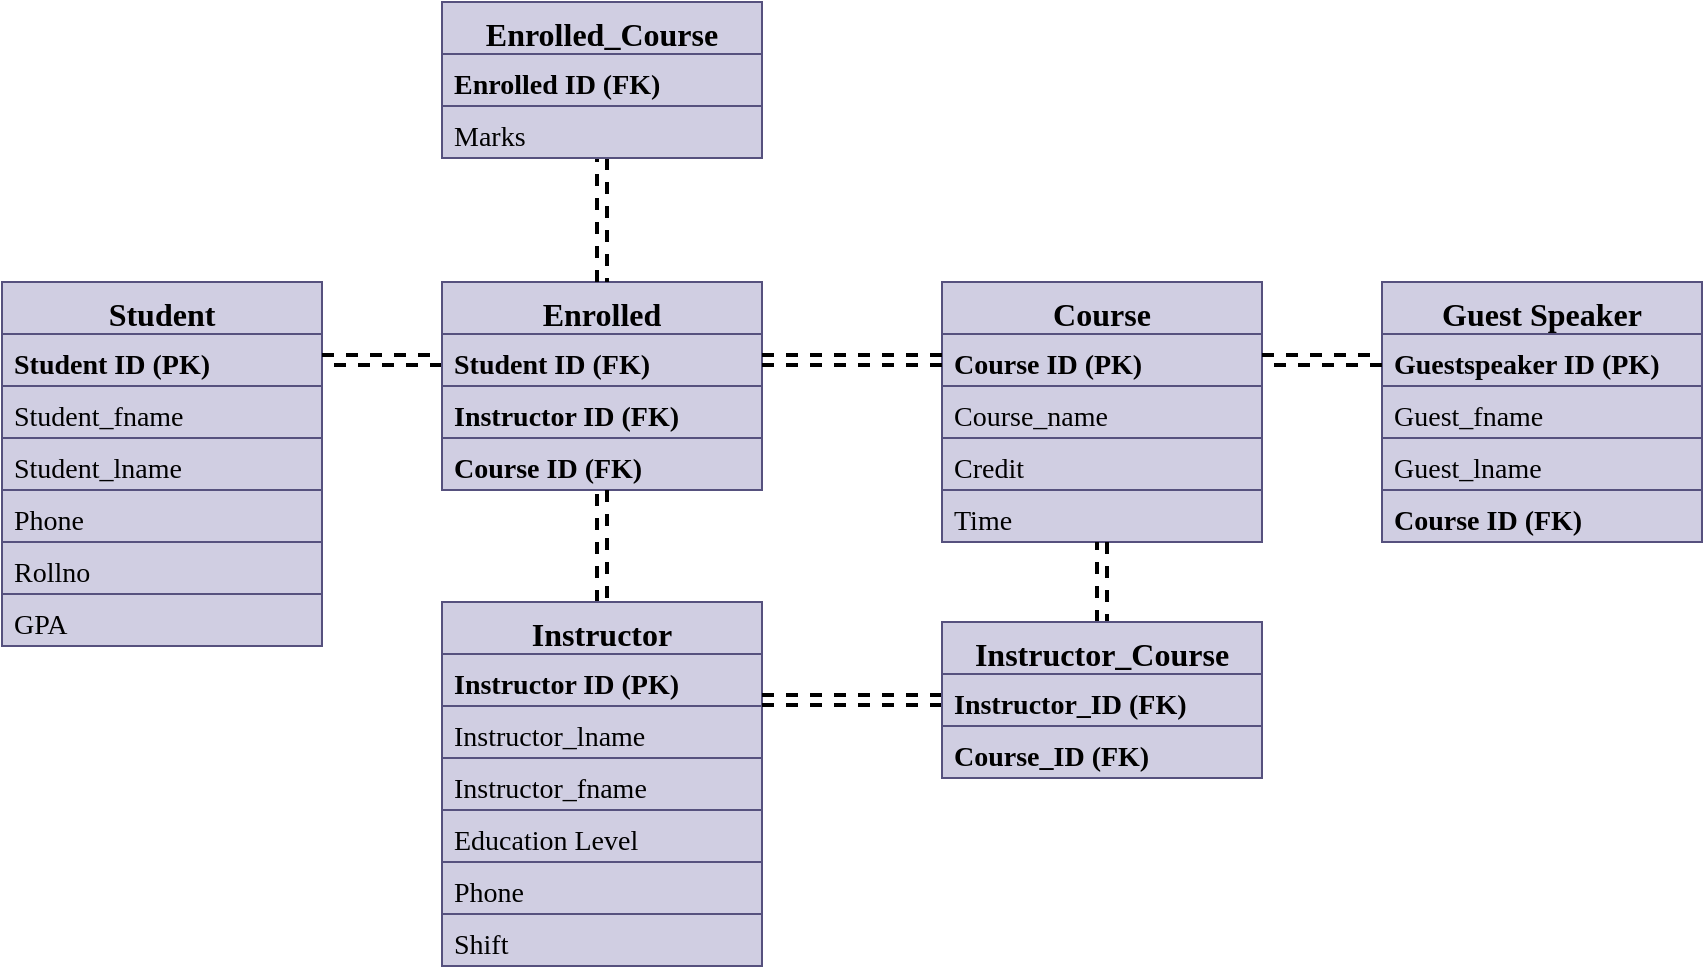 <mxfile version="21.3.3" type="github">
  <diagram name="Page-1" id="8bxU0z9DKvlWG2gmm4zv">
    <mxGraphModel dx="1134" dy="1726" grid="1" gridSize="10" guides="1" tooltips="1" connect="1" arrows="1" fold="1" page="1" pageScale="1" pageWidth="850" pageHeight="1100" math="0" shadow="0">
      <root>
        <mxCell id="0" />
        <mxCell id="1" parent="0" />
        <mxCell id="J7mVk_KqLZkk3gh8p0AO-2" value="Student" style="swimlane;fontStyle=1;align=center;verticalAlign=top;childLayout=stackLayout;horizontal=1;startSize=26;horizontalStack=0;resizeParent=1;resizeLast=0;collapsible=1;marginBottom=0;rounded=0;shadow=0;strokeWidth=1;fillColor=#d0cee2;fontFamily=Times New Roman;fontSize=16;strokeColor=#56517e;labelBorderColor=none;labelBackgroundColor=none;" parent="1" vertex="1">
          <mxGeometry x="240" y="120" width="160" height="182" as="geometry">
            <mxRectangle x="230" y="140" width="160" height="26" as="alternateBounds" />
          </mxGeometry>
        </mxCell>
        <mxCell id="J7mVk_KqLZkk3gh8p0AO-3" value="Student ID (PK)" style="text;align=left;verticalAlign=top;spacingLeft=4;spacingRight=4;overflow=hidden;rotatable=0;points=[[0,0.5],[1,0.5]];portConstraint=eastwest;fontStyle=1;fillColor=#d0cee2;fontFamily=Times New Roman;fontSize=14;strokeColor=#56517e;labelBorderColor=none;labelBackgroundColor=none;" parent="J7mVk_KqLZkk3gh8p0AO-2" vertex="1">
          <mxGeometry y="26" width="160" height="26" as="geometry" />
        </mxCell>
        <mxCell id="J7mVk_KqLZkk3gh8p0AO-4" value="Student_fname" style="text;align=left;verticalAlign=top;spacingLeft=4;spacingRight=4;overflow=hidden;rotatable=0;points=[[0,0.5],[1,0.5]];portConstraint=eastwest;rounded=0;shadow=0;fillColor=#d0cee2;fontFamily=Times New Roman;fontSize=14;strokeColor=#56517e;labelBorderColor=none;labelBackgroundColor=none;fontStyle=0" parent="J7mVk_KqLZkk3gh8p0AO-2" vertex="1">
          <mxGeometry y="52" width="160" height="26" as="geometry" />
        </mxCell>
        <mxCell id="J7mVk_KqLZkk3gh8p0AO-5" value="Student_lname&#xa;" style="text;align=left;verticalAlign=top;spacingLeft=4;spacingRight=4;overflow=hidden;rotatable=0;points=[[0,0.5],[1,0.5]];portConstraint=eastwest;rounded=0;shadow=0;fillColor=#d0cee2;fontFamily=Times New Roman;fontSize=14;strokeColor=#56517e;labelBorderColor=none;labelBackgroundColor=none;fontStyle=0" parent="J7mVk_KqLZkk3gh8p0AO-2" vertex="1">
          <mxGeometry y="78" width="160" height="26" as="geometry" />
        </mxCell>
        <mxCell id="J7mVk_KqLZkk3gh8p0AO-6" value="Phone" style="text;align=left;verticalAlign=top;spacingLeft=4;spacingRight=4;overflow=hidden;rotatable=0;points=[[0,0.5],[1,0.5]];portConstraint=eastwest;rounded=0;shadow=0;fillColor=#d0cee2;fontFamily=Times New Roman;fontSize=14;strokeColor=#56517e;labelBorderColor=none;labelBackgroundColor=none;fontStyle=0" parent="J7mVk_KqLZkk3gh8p0AO-2" vertex="1">
          <mxGeometry y="104" width="160" height="26" as="geometry" />
        </mxCell>
        <mxCell id="J7mVk_KqLZkk3gh8p0AO-7" value="Rollno" style="text;align=left;verticalAlign=top;spacingLeft=4;spacingRight=4;overflow=hidden;rotatable=0;points=[[0,0.5],[1,0.5]];portConstraint=eastwest;rounded=0;shadow=0;fillColor=#d0cee2;fontFamily=Times New Roman;fontSize=14;strokeColor=#56517e;labelBorderColor=none;labelBackgroundColor=none;fontStyle=0" parent="J7mVk_KqLZkk3gh8p0AO-2" vertex="1">
          <mxGeometry y="130" width="160" height="26" as="geometry" />
        </mxCell>
        <mxCell id="J7mVk_KqLZkk3gh8p0AO-9" value="GPA" style="text;align=left;verticalAlign=top;spacingLeft=4;spacingRight=4;overflow=hidden;rotatable=0;points=[[0,0.5],[1,0.5]];portConstraint=eastwest;rounded=0;shadow=0;fillColor=#d0cee2;fontFamily=Times New Roman;fontSize=14;strokeColor=#56517e;labelBorderColor=none;labelBackgroundColor=none;fontStyle=0" parent="J7mVk_KqLZkk3gh8p0AO-2" vertex="1">
          <mxGeometry y="156" width="160" height="26" as="geometry" />
        </mxCell>
        <mxCell id="J7mVk_KqLZkk3gh8p0AO-10" value="" style="edgeStyle=orthogonalEdgeStyle;rounded=0;orthogonalLoop=1;jettySize=auto;exitX=0;exitY=0.5;exitDx=0;exitDy=0;entryX=1;entryY=0.5;entryDx=0;entryDy=0;strokeWidth=2;endArrow=ERoneToMany;endFill=0;startArrow=ERmandOne;startFill=0;fontFamily=Times New Roman;fontSize=14;shape=link;dashed=1;labelBorderColor=none;labelBackgroundColor=none;fontStyle=0" parent="1" source="J7mVk_KqLZkk3gh8p0AO-12" target="J7mVk_KqLZkk3gh8p0AO-3" edge="1">
          <mxGeometry relative="1" as="geometry" />
        </mxCell>
        <mxCell id="J7mVk_KqLZkk3gh8p0AO-11" value="Enrolled" style="swimlane;fontStyle=1;align=center;verticalAlign=top;childLayout=stackLayout;horizontal=1;startSize=26;horizontalStack=0;resizeParent=1;resizeLast=0;collapsible=1;marginBottom=0;rounded=0;shadow=0;strokeWidth=1;fillColor=#d0cee2;fontFamily=Times New Roman;fontSize=16;strokeColor=#56517e;labelBorderColor=none;labelBackgroundColor=none;" parent="1" vertex="1">
          <mxGeometry x="460" y="120" width="160" height="104" as="geometry">
            <mxRectangle x="550" y="140" width="160" height="26" as="alternateBounds" />
          </mxGeometry>
        </mxCell>
        <mxCell id="J7mVk_KqLZkk3gh8p0AO-12" value="Student ID (FK)" style="text;align=left;verticalAlign=top;spacingLeft=4;spacingRight=4;overflow=hidden;rotatable=0;points=[[0,0.5],[1,0.5]];portConstraint=eastwest;fontStyle=1;fillColor=#d0cee2;fontFamily=Times New Roman;fontSize=14;strokeColor=#56517e;labelBorderColor=none;labelBackgroundColor=none;" parent="J7mVk_KqLZkk3gh8p0AO-11" vertex="1">
          <mxGeometry y="26" width="160" height="26" as="geometry" />
        </mxCell>
        <mxCell id="J7mVk_KqLZkk3gh8p0AO-13" value="Instructor ID (FK)" style="text;align=left;verticalAlign=top;spacingLeft=4;spacingRight=4;overflow=hidden;rotatable=0;points=[[0,0.5],[1,0.5]];portConstraint=eastwest;rounded=0;shadow=0;fontStyle=1;fillColor=#d0cee2;fontFamily=Times New Roman;fontSize=14;strokeColor=#56517e;labelBorderColor=none;labelBackgroundColor=none;" parent="J7mVk_KqLZkk3gh8p0AO-11" vertex="1">
          <mxGeometry y="52" width="160" height="26" as="geometry" />
        </mxCell>
        <mxCell id="J7mVk_KqLZkk3gh8p0AO-14" value="Course ID (FK)" style="text;align=left;verticalAlign=top;spacingLeft=4;spacingRight=4;overflow=hidden;rotatable=0;points=[[0,0.5],[1,0.5]];portConstraint=eastwest;rounded=0;shadow=0;fontStyle=1;fillColor=#d0cee2;fontFamily=Times New Roman;fontSize=14;strokeColor=#56517e;labelBorderColor=none;labelBackgroundColor=none;" parent="J7mVk_KqLZkk3gh8p0AO-11" vertex="1">
          <mxGeometry y="78" width="160" height="26" as="geometry" />
        </mxCell>
        <mxCell id="J7mVk_KqLZkk3gh8p0AO-15" value="" style="edgeStyle=orthogonalEdgeStyle;rounded=0;orthogonalLoop=1;jettySize=auto;exitX=0.5;exitY=0;exitDx=0;exitDy=0;strokeWidth=2;endArrow=ERmany;endFill=0;startArrow=ERmany;startFill=0;fontFamily=Times New Roman;fontSize=14;shape=link;dashed=1;labelBorderColor=none;labelBackgroundColor=none;fontStyle=0" parent="1" source="J7mVk_KqLZkk3gh8p0AO-16" target="J7mVk_KqLZkk3gh8p0AO-11" edge="1">
          <mxGeometry relative="1" as="geometry" />
        </mxCell>
        <mxCell id="J7mVk_KqLZkk3gh8p0AO-16" value="Instructor" style="swimlane;fontStyle=1;align=center;verticalAlign=top;childLayout=stackLayout;horizontal=1;startSize=26;horizontalStack=0;resizeParent=1;resizeLast=0;collapsible=1;marginBottom=0;rounded=0;shadow=0;strokeWidth=1;fillColor=#d0cee2;fontFamily=Times New Roman;fontSize=16;strokeColor=#56517e;labelBorderColor=none;labelBackgroundColor=none;" parent="1" vertex="1">
          <mxGeometry x="460" y="280" width="160" height="182" as="geometry">
            <mxRectangle x="230" y="140" width="160" height="26" as="alternateBounds" />
          </mxGeometry>
        </mxCell>
        <mxCell id="J7mVk_KqLZkk3gh8p0AO-17" value="Instructor ID (PK)" style="text;align=left;verticalAlign=top;spacingLeft=4;spacingRight=4;overflow=hidden;rotatable=0;points=[[0,0.5],[1,0.5]];portConstraint=eastwest;fontStyle=1;fillColor=#d0cee2;fontFamily=Times New Roman;fontSize=14;strokeColor=#56517e;labelBorderColor=none;labelBackgroundColor=none;" parent="J7mVk_KqLZkk3gh8p0AO-16" vertex="1">
          <mxGeometry y="26" width="160" height="26" as="geometry" />
        </mxCell>
        <mxCell id="J7mVk_KqLZkk3gh8p0AO-19" value="Instructor_lname&#xa;" style="text;align=left;verticalAlign=top;spacingLeft=4;spacingRight=4;overflow=hidden;rotatable=0;points=[[0,0.5],[1,0.5]];portConstraint=eastwest;rounded=0;shadow=0;fillColor=#d0cee2;fontFamily=Times New Roman;fontSize=14;strokeColor=#56517e;labelBorderColor=none;labelBackgroundColor=none;fontStyle=0" parent="J7mVk_KqLZkk3gh8p0AO-16" vertex="1">
          <mxGeometry y="52" width="160" height="26" as="geometry" />
        </mxCell>
        <mxCell id="J7mVk_KqLZkk3gh8p0AO-18" value="Instructor_fname" style="text;align=left;verticalAlign=top;spacingLeft=4;spacingRight=4;overflow=hidden;rotatable=0;points=[[0,0.5],[1,0.5]];portConstraint=eastwest;rounded=0;shadow=0;fillColor=#d0cee2;fontFamily=Times New Roman;fontSize=14;strokeColor=#56517e;labelBorderColor=none;labelBackgroundColor=none;fontStyle=0" parent="J7mVk_KqLZkk3gh8p0AO-16" vertex="1">
          <mxGeometry y="78" width="160" height="26" as="geometry" />
        </mxCell>
        <mxCell id="J7mVk_KqLZkk3gh8p0AO-20" value="Education Level" style="text;align=left;verticalAlign=top;spacingLeft=4;spacingRight=4;overflow=hidden;rotatable=0;points=[[0,0.5],[1,0.5]];portConstraint=eastwest;rounded=0;shadow=0;fillColor=#d0cee2;fontFamily=Times New Roman;fontSize=14;strokeColor=#56517e;labelBorderColor=none;labelBackgroundColor=none;fontStyle=0" parent="J7mVk_KqLZkk3gh8p0AO-16" vertex="1">
          <mxGeometry y="104" width="160" height="26" as="geometry" />
        </mxCell>
        <mxCell id="J7mVk_KqLZkk3gh8p0AO-21" value="Phone" style="text;align=left;verticalAlign=top;spacingLeft=4;spacingRight=4;overflow=hidden;rotatable=0;points=[[0,0.5],[1,0.5]];portConstraint=eastwest;rounded=0;shadow=0;fillColor=#d0cee2;fontFamily=Times New Roman;fontSize=14;strokeColor=#56517e;labelBorderColor=none;labelBackgroundColor=none;fontStyle=0" parent="J7mVk_KqLZkk3gh8p0AO-16" vertex="1">
          <mxGeometry y="130" width="160" height="26" as="geometry" />
        </mxCell>
        <mxCell id="J7mVk_KqLZkk3gh8p0AO-22" value="Shift" style="text;align=left;verticalAlign=top;spacingLeft=4;spacingRight=4;overflow=hidden;rotatable=0;points=[[0,0.5],[1,0.5]];portConstraint=eastwest;rounded=0;shadow=0;fillColor=#d0cee2;fontFamily=Times New Roman;fontSize=14;strokeColor=#56517e;labelBorderColor=none;labelBackgroundColor=none;fontStyle=0" parent="J7mVk_KqLZkk3gh8p0AO-16" vertex="1">
          <mxGeometry y="156" width="160" height="26" as="geometry" />
        </mxCell>
        <mxCell id="J7mVk_KqLZkk3gh8p0AO-23" value="Course" style="swimlane;fontStyle=1;align=center;verticalAlign=top;childLayout=stackLayout;horizontal=1;startSize=26;horizontalStack=0;resizeParent=1;resizeLast=0;collapsible=1;marginBottom=0;rounded=0;shadow=0;strokeWidth=1;fillColor=#d0cee2;fontFamily=Times New Roman;fontSize=16;strokeColor=#56517e;labelBorderColor=none;labelBackgroundColor=none;" parent="1" vertex="1">
          <mxGeometry x="710" y="120" width="160" height="130" as="geometry">
            <mxRectangle x="230" y="140" width="160" height="26" as="alternateBounds" />
          </mxGeometry>
        </mxCell>
        <mxCell id="J7mVk_KqLZkk3gh8p0AO-24" value="Course ID (PK)" style="text;align=left;verticalAlign=top;spacingLeft=4;spacingRight=4;overflow=hidden;rotatable=0;points=[[0,0.5],[1,0.5]];portConstraint=eastwest;fontStyle=1;fillColor=#d0cee2;fontFamily=Times New Roman;fontSize=14;strokeColor=#56517e;labelBorderColor=none;labelBackgroundColor=none;" parent="J7mVk_KqLZkk3gh8p0AO-23" vertex="1">
          <mxGeometry y="26" width="160" height="26" as="geometry" />
        </mxCell>
        <mxCell id="J7mVk_KqLZkk3gh8p0AO-25" value="Course_name" style="text;align=left;verticalAlign=top;spacingLeft=4;spacingRight=4;overflow=hidden;rotatable=0;points=[[0,0.5],[1,0.5]];portConstraint=eastwest;rounded=0;shadow=0;fillColor=#d0cee2;fontFamily=Times New Roman;fontSize=14;strokeColor=#56517e;labelBorderColor=none;labelBackgroundColor=none;fontStyle=0" parent="J7mVk_KqLZkk3gh8p0AO-23" vertex="1">
          <mxGeometry y="52" width="160" height="26" as="geometry" />
        </mxCell>
        <mxCell id="J7mVk_KqLZkk3gh8p0AO-26" value="Credit" style="text;align=left;verticalAlign=top;spacingLeft=4;spacingRight=4;overflow=hidden;rotatable=0;points=[[0,0.5],[1,0.5]];portConstraint=eastwest;rounded=0;shadow=0;fillColor=#d0cee2;fontFamily=Times New Roman;fontSize=14;strokeColor=#56517e;labelBorderColor=none;labelBackgroundColor=none;fontStyle=0" parent="J7mVk_KqLZkk3gh8p0AO-23" vertex="1">
          <mxGeometry y="78" width="160" height="26" as="geometry" />
        </mxCell>
        <mxCell id="J7mVk_KqLZkk3gh8p0AO-27" value="Time" style="text;align=left;verticalAlign=top;spacingLeft=4;spacingRight=4;overflow=hidden;rotatable=0;points=[[0,0.5],[1,0.5]];portConstraint=eastwest;rounded=0;shadow=0;fillColor=#d0cee2;fontFamily=Times New Roman;fontSize=14;strokeColor=#56517e;labelBorderColor=none;labelBackgroundColor=none;fontStyle=0" parent="J7mVk_KqLZkk3gh8p0AO-23" vertex="1">
          <mxGeometry y="104" width="160" height="26" as="geometry" />
        </mxCell>
        <mxCell id="J7mVk_KqLZkk3gh8p0AO-38" value="Guest Speaker" style="swimlane;fontStyle=1;align=center;verticalAlign=top;childLayout=stackLayout;horizontal=1;startSize=26;horizontalStack=0;resizeParent=1;resizeLast=0;collapsible=1;marginBottom=0;rounded=0;shadow=0;strokeWidth=1;fillColor=#d0cee2;fontFamily=Times New Roman;fontSize=16;strokeColor=#56517e;labelBorderColor=none;labelBackgroundColor=none;" parent="1" vertex="1">
          <mxGeometry x="930" y="120" width="160" height="130" as="geometry">
            <mxRectangle x="230" y="140" width="160" height="26" as="alternateBounds" />
          </mxGeometry>
        </mxCell>
        <mxCell id="J7mVk_KqLZkk3gh8p0AO-39" value="Guestspeaker ID (PK)" style="text;align=left;verticalAlign=top;spacingLeft=4;spacingRight=4;overflow=hidden;rotatable=0;points=[[0,0.5],[1,0.5]];portConstraint=eastwest;fontStyle=1;fillColor=#d0cee2;fontFamily=Times New Roman;fontSize=14;strokeColor=#56517e;labelBorderColor=none;labelBackgroundColor=none;" parent="J7mVk_KqLZkk3gh8p0AO-38" vertex="1">
          <mxGeometry y="26" width="160" height="26" as="geometry" />
        </mxCell>
        <mxCell id="J7mVk_KqLZkk3gh8p0AO-40" value="Guest_fname" style="text;align=left;verticalAlign=top;spacingLeft=4;spacingRight=4;overflow=hidden;rotatable=0;points=[[0,0.5],[1,0.5]];portConstraint=eastwest;rounded=0;shadow=0;fillColor=#d0cee2;fontFamily=Times New Roman;fontSize=14;strokeColor=#56517e;labelBorderColor=none;labelBackgroundColor=none;fontStyle=0" parent="J7mVk_KqLZkk3gh8p0AO-38" vertex="1">
          <mxGeometry y="52" width="160" height="26" as="geometry" />
        </mxCell>
        <mxCell id="J7mVk_KqLZkk3gh8p0AO-41" value="Guest_lname" style="text;align=left;verticalAlign=top;spacingLeft=4;spacingRight=4;overflow=hidden;rotatable=0;points=[[0,0.5],[1,0.5]];portConstraint=eastwest;rounded=0;shadow=0;fillColor=#d0cee2;fontFamily=Times New Roman;fontSize=14;strokeColor=#56517e;labelBorderColor=none;labelBackgroundColor=none;fontStyle=0" parent="J7mVk_KqLZkk3gh8p0AO-38" vertex="1">
          <mxGeometry y="78" width="160" height="26" as="geometry" />
        </mxCell>
        <mxCell id="J7mVk_KqLZkk3gh8p0AO-42" value="Course ID (FK)" style="text;align=left;verticalAlign=top;spacingLeft=4;spacingRight=4;overflow=hidden;rotatable=0;points=[[0,0.5],[1,0.5]];portConstraint=eastwest;rounded=0;shadow=0;fontStyle=1;fillColor=#d0cee2;fontFamily=Times New Roman;fontSize=14;strokeColor=#56517e;labelBorderColor=none;labelBackgroundColor=none;" parent="J7mVk_KqLZkk3gh8p0AO-38" vertex="1">
          <mxGeometry y="104" width="160" height="26" as="geometry" />
        </mxCell>
        <mxCell id="J7mVk_KqLZkk3gh8p0AO-43" value="" style="edgeStyle=orthogonalEdgeStyle;rounded=0;orthogonalLoop=1;jettySize=auto;exitX=0;exitY=0.5;exitDx=0;exitDy=0;entryX=1;entryY=0.5;entryDx=0;entryDy=0;strokeWidth=2;startArrow=ERmany;startFill=0;endArrow=ERmandOne;endFill=0;fontFamily=Times New Roman;fontSize=14;shape=link;dashed=1;labelBorderColor=none;labelBackgroundColor=none;fontStyle=0" parent="1" source="J7mVk_KqLZkk3gh8p0AO-39" target="J7mVk_KqLZkk3gh8p0AO-24" edge="1">
          <mxGeometry relative="1" as="geometry" />
        </mxCell>
        <mxCell id="J7mVk_KqLZkk3gh8p0AO-57" value="" style="edgeStyle=orthogonalEdgeStyle;rounded=0;orthogonalLoop=1;jettySize=auto;exitX=1;exitY=0.5;exitDx=0;exitDy=0;entryX=0;entryY=0.5;entryDx=0;entryDy=0;strokeWidth=2;endArrow=ERoneToMany;endFill=0;startArrow=ERmany;startFill=0;fontFamily=Times New Roman;fontSize=14;shape=link;dashed=1;labelBorderColor=none;labelBackgroundColor=none;fontStyle=0" parent="1" source="J7mVk_KqLZkk3gh8p0AO-12" target="J7mVk_KqLZkk3gh8p0AO-24" edge="1">
          <mxGeometry relative="1" as="geometry" />
        </mxCell>
        <mxCell id="J7mVk_KqLZkk3gh8p0AO-58" value="" style="edgeStyle=orthogonalEdgeStyle;rounded=0;orthogonalLoop=1;jettySize=auto;exitX=0.5;exitY=0;exitDx=0;exitDy=0;entryX=0.5;entryY=1;entryDx=0;entryDy=0;endArrow=ERmany;endFill=0;fontFamily=Times New Roman;fontSize=14;strokeWidth=2;startArrow=ERone;startFill=0;shape=link;dashed=1;labelBorderColor=none;labelBackgroundColor=none;fontStyle=0" parent="1" source="J7mVk_KqLZkk3gh8p0AO-59" target="J7mVk_KqLZkk3gh8p0AO-23" edge="1">
          <mxGeometry relative="1" as="geometry">
            <mxPoint x="790.4" y="276.988" as="targetPoint" />
          </mxGeometry>
        </mxCell>
        <mxCell id="J7mVk_KqLZkk3gh8p0AO-59" value="Instructor_Course" style="swimlane;fontStyle=1;align=center;verticalAlign=top;childLayout=stackLayout;horizontal=1;startSize=26;horizontalStack=0;resizeParent=1;resizeLast=0;collapsible=1;marginBottom=0;rounded=0;shadow=0;strokeWidth=1;fillColor=#d0cee2;fontFamily=Times New Roman;fontSize=16;strokeColor=#56517e;labelBorderColor=none;labelBackgroundColor=none;" parent="1" vertex="1">
          <mxGeometry x="710" y="290" width="160" height="78" as="geometry">
            <mxRectangle x="230" y="140" width="160" height="26" as="alternateBounds" />
          </mxGeometry>
        </mxCell>
        <mxCell id="J7mVk_KqLZkk3gh8p0AO-60" value="" style="edgeStyle=orthogonalEdgeStyle;rounded=0;orthogonalLoop=1;jettySize=auto;exitX=0;exitY=0.5;exitDx=0;exitDy=0;endArrow=ERmany;endFill=0;fontFamily=Times New Roman;fontSize=14;strokeWidth=2;startArrow=ERone;startFill=0;shape=link;dashed=1;labelBorderColor=none;labelBackgroundColor=none;fontStyle=0" parent="J7mVk_KqLZkk3gh8p0AO-59" source="J7mVk_KqLZkk3gh8p0AO-61" edge="1">
          <mxGeometry relative="1" as="geometry">
            <mxPoint x="-90" y="39" as="targetPoint" />
          </mxGeometry>
        </mxCell>
        <mxCell id="J7mVk_KqLZkk3gh8p0AO-61" value="Instructor_ID (FK)" style="text;align=left;verticalAlign=top;spacingLeft=4;spacingRight=4;overflow=hidden;rotatable=0;points=[[0,0.5],[1,0.5]];portConstraint=eastwest;rounded=0;shadow=0;fillColor=#d0cee2;fontStyle=1;fontFamily=Times New Roman;fontSize=14;strokeColor=#56517e;labelBorderColor=none;labelBackgroundColor=none;" parent="J7mVk_KqLZkk3gh8p0AO-59" vertex="1">
          <mxGeometry y="26" width="160" height="26" as="geometry" />
        </mxCell>
        <mxCell id="J7mVk_KqLZkk3gh8p0AO-62" value="Course_ID (FK)" style="text;align=left;verticalAlign=top;spacingLeft=4;spacingRight=4;overflow=hidden;rotatable=0;points=[[0,0.5],[1,0.5]];portConstraint=eastwest;rounded=0;shadow=0;fillColor=#d0cee2;fontStyle=1;fontFamily=Times New Roman;fontSize=14;strokeColor=#56517e;labelBorderColor=none;labelBackgroundColor=none;" parent="J7mVk_KqLZkk3gh8p0AO-59" vertex="1">
          <mxGeometry y="52" width="160" height="26" as="geometry" />
        </mxCell>
        <mxCell id="LlUd-K-Iru4q8olhf2D3-5" style="edgeStyle=orthogonalEdgeStyle;rounded=0;orthogonalLoop=1;jettySize=auto;html=1;exitX=0.5;exitY=1;exitDx=0;exitDy=0;entryX=0.5;entryY=0;entryDx=0;entryDy=0;shape=link;dashed=1;strokeWidth=2;" edge="1" parent="1" source="LlUd-K-Iru4q8olhf2D3-1" target="J7mVk_KqLZkk3gh8p0AO-11">
          <mxGeometry relative="1" as="geometry" />
        </mxCell>
        <mxCell id="LlUd-K-Iru4q8olhf2D3-1" value="Enrolled_Course" style="swimlane;fontStyle=1;align=center;verticalAlign=top;childLayout=stackLayout;horizontal=1;startSize=26;horizontalStack=0;resizeParent=1;resizeLast=0;collapsible=1;marginBottom=0;rounded=0;shadow=0;strokeWidth=1;fillColor=#d0cee2;fontFamily=Times New Roman;fontSize=16;strokeColor=#56517e;labelBorderColor=none;labelBackgroundColor=none;" vertex="1" parent="1">
          <mxGeometry x="460" y="-20" width="160" height="78" as="geometry">
            <mxRectangle x="550" y="140" width="160" height="26" as="alternateBounds" />
          </mxGeometry>
        </mxCell>
        <mxCell id="LlUd-K-Iru4q8olhf2D3-2" value="Enrolled ID (FK)" style="text;align=left;verticalAlign=top;spacingLeft=4;spacingRight=4;overflow=hidden;rotatable=0;points=[[0,0.5],[1,0.5]];portConstraint=eastwest;fontStyle=1;fillColor=#d0cee2;fontFamily=Times New Roman;fontSize=14;strokeColor=#56517e;labelBorderColor=none;labelBackgroundColor=none;" vertex="1" parent="LlUd-K-Iru4q8olhf2D3-1">
          <mxGeometry y="26" width="160" height="26" as="geometry" />
        </mxCell>
        <mxCell id="LlUd-K-Iru4q8olhf2D3-3" value="Marks" style="text;align=left;verticalAlign=top;spacingLeft=4;spacingRight=4;overflow=hidden;rotatable=0;points=[[0,0.5],[1,0.5]];portConstraint=eastwest;rounded=0;shadow=0;fontStyle=0;fillColor=#d0cee2;fontFamily=Times New Roman;fontSize=14;strokeColor=#56517e;labelBorderColor=none;labelBackgroundColor=none;" vertex="1" parent="LlUd-K-Iru4q8olhf2D3-1">
          <mxGeometry y="52" width="160" height="26" as="geometry" />
        </mxCell>
      </root>
    </mxGraphModel>
  </diagram>
</mxfile>
